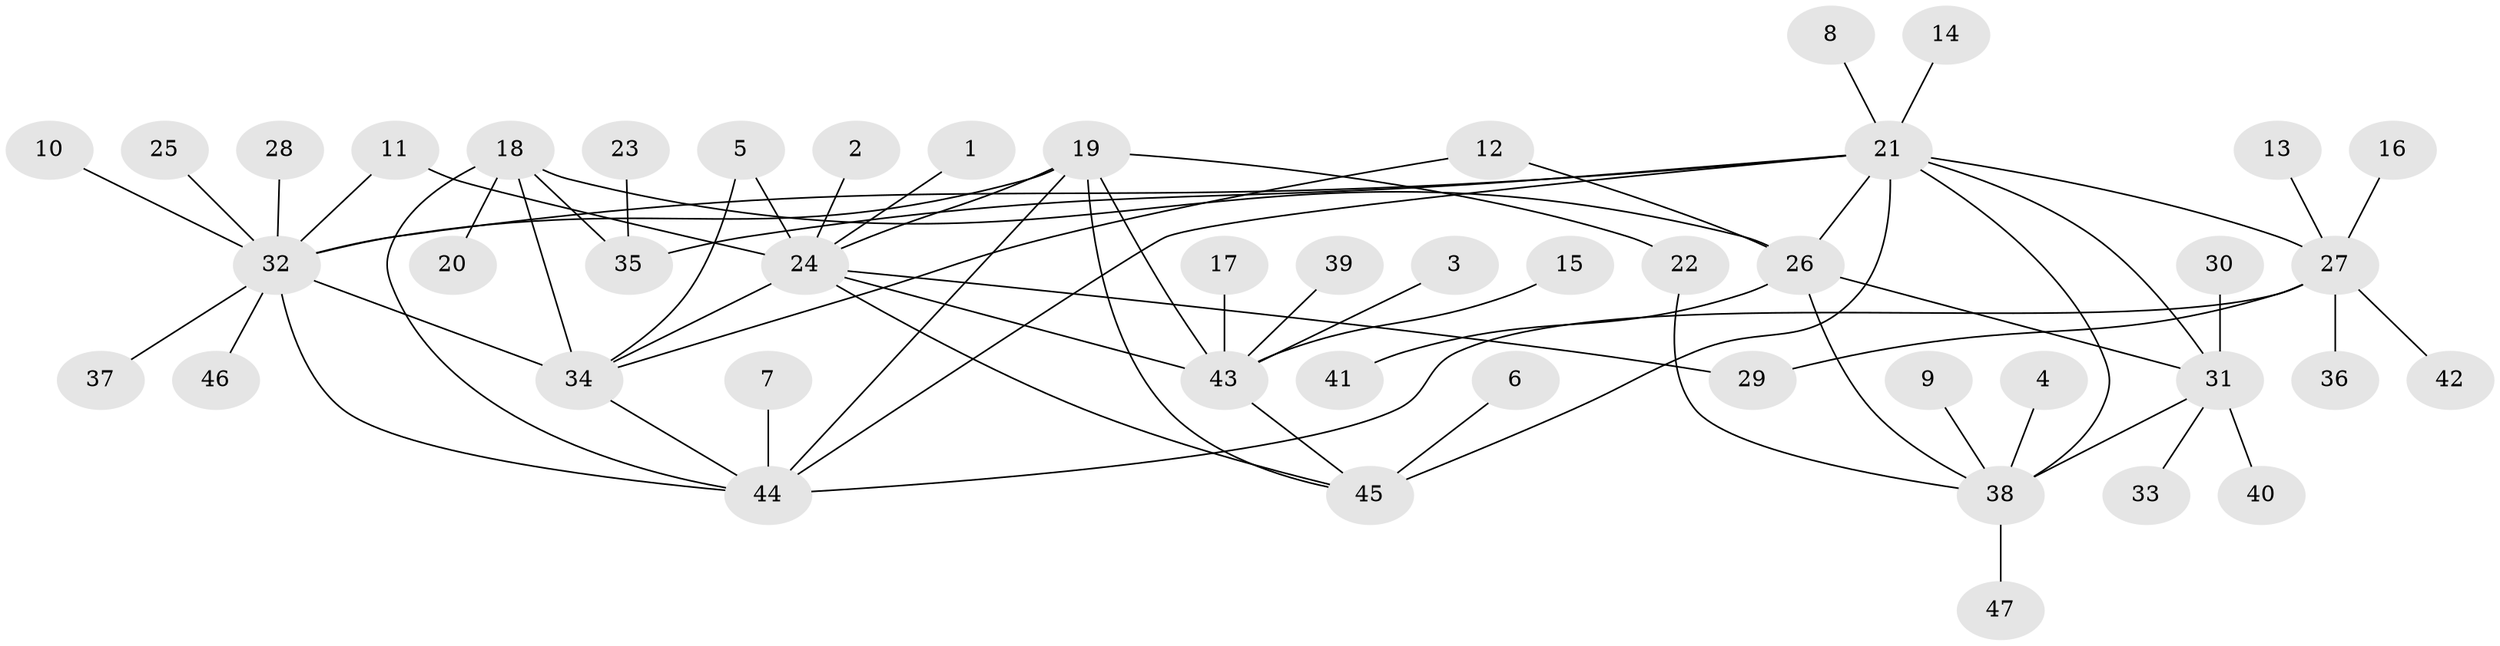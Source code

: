 // original degree distribution, {8: 0.05319148936170213, 4: 0.031914893617021274, 6: 0.02127659574468085, 9: 0.0425531914893617, 11: 0.02127659574468085, 5: 0.0425531914893617, 7: 0.010638297872340425, 1: 0.5851063829787234, 2: 0.14893617021276595, 3: 0.0425531914893617}
// Generated by graph-tools (version 1.1) at 2025/26/03/09/25 03:26:49]
// undirected, 47 vertices, 66 edges
graph export_dot {
graph [start="1"]
  node [color=gray90,style=filled];
  1;
  2;
  3;
  4;
  5;
  6;
  7;
  8;
  9;
  10;
  11;
  12;
  13;
  14;
  15;
  16;
  17;
  18;
  19;
  20;
  21;
  22;
  23;
  24;
  25;
  26;
  27;
  28;
  29;
  30;
  31;
  32;
  33;
  34;
  35;
  36;
  37;
  38;
  39;
  40;
  41;
  42;
  43;
  44;
  45;
  46;
  47;
  1 -- 24 [weight=1.0];
  2 -- 24 [weight=1.0];
  3 -- 43 [weight=1.0];
  4 -- 38 [weight=1.0];
  5 -- 24 [weight=1.0];
  5 -- 34 [weight=1.0];
  6 -- 45 [weight=1.0];
  7 -- 44 [weight=1.0];
  8 -- 21 [weight=1.0];
  9 -- 38 [weight=1.0];
  10 -- 32 [weight=1.0];
  11 -- 24 [weight=1.0];
  11 -- 32 [weight=1.0];
  12 -- 26 [weight=1.0];
  12 -- 34 [weight=1.0];
  13 -- 27 [weight=1.0];
  14 -- 21 [weight=1.0];
  15 -- 43 [weight=1.0];
  16 -- 27 [weight=1.0];
  17 -- 43 [weight=1.0];
  18 -- 20 [weight=1.0];
  18 -- 26 [weight=1.0];
  18 -- 34 [weight=3.0];
  18 -- 35 [weight=1.0];
  18 -- 44 [weight=1.0];
  19 -- 22 [weight=1.0];
  19 -- 24 [weight=1.0];
  19 -- 32 [weight=2.0];
  19 -- 43 [weight=1.0];
  19 -- 44 [weight=1.0];
  19 -- 45 [weight=1.0];
  21 -- 26 [weight=1.0];
  21 -- 27 [weight=2.0];
  21 -- 31 [weight=1.0];
  21 -- 32 [weight=1.0];
  21 -- 35 [weight=2.0];
  21 -- 38 [weight=1.0];
  21 -- 44 [weight=1.0];
  21 -- 45 [weight=2.0];
  22 -- 38 [weight=1.0];
  23 -- 35 [weight=1.0];
  24 -- 29 [weight=1.0];
  24 -- 34 [weight=1.0];
  24 -- 43 [weight=1.0];
  24 -- 45 [weight=1.0];
  25 -- 32 [weight=1.0];
  26 -- 31 [weight=1.0];
  26 -- 38 [weight=1.0];
  26 -- 41 [weight=1.0];
  27 -- 29 [weight=1.0];
  27 -- 36 [weight=1.0];
  27 -- 42 [weight=1.0];
  27 -- 44 [weight=2.0];
  28 -- 32 [weight=1.0];
  30 -- 31 [weight=1.0];
  31 -- 33 [weight=1.0];
  31 -- 38 [weight=1.0];
  31 -- 40 [weight=1.0];
  32 -- 34 [weight=1.0];
  32 -- 37 [weight=1.0];
  32 -- 44 [weight=2.0];
  32 -- 46 [weight=1.0];
  34 -- 44 [weight=1.0];
  38 -- 47 [weight=1.0];
  39 -- 43 [weight=1.0];
  43 -- 45 [weight=1.0];
}
